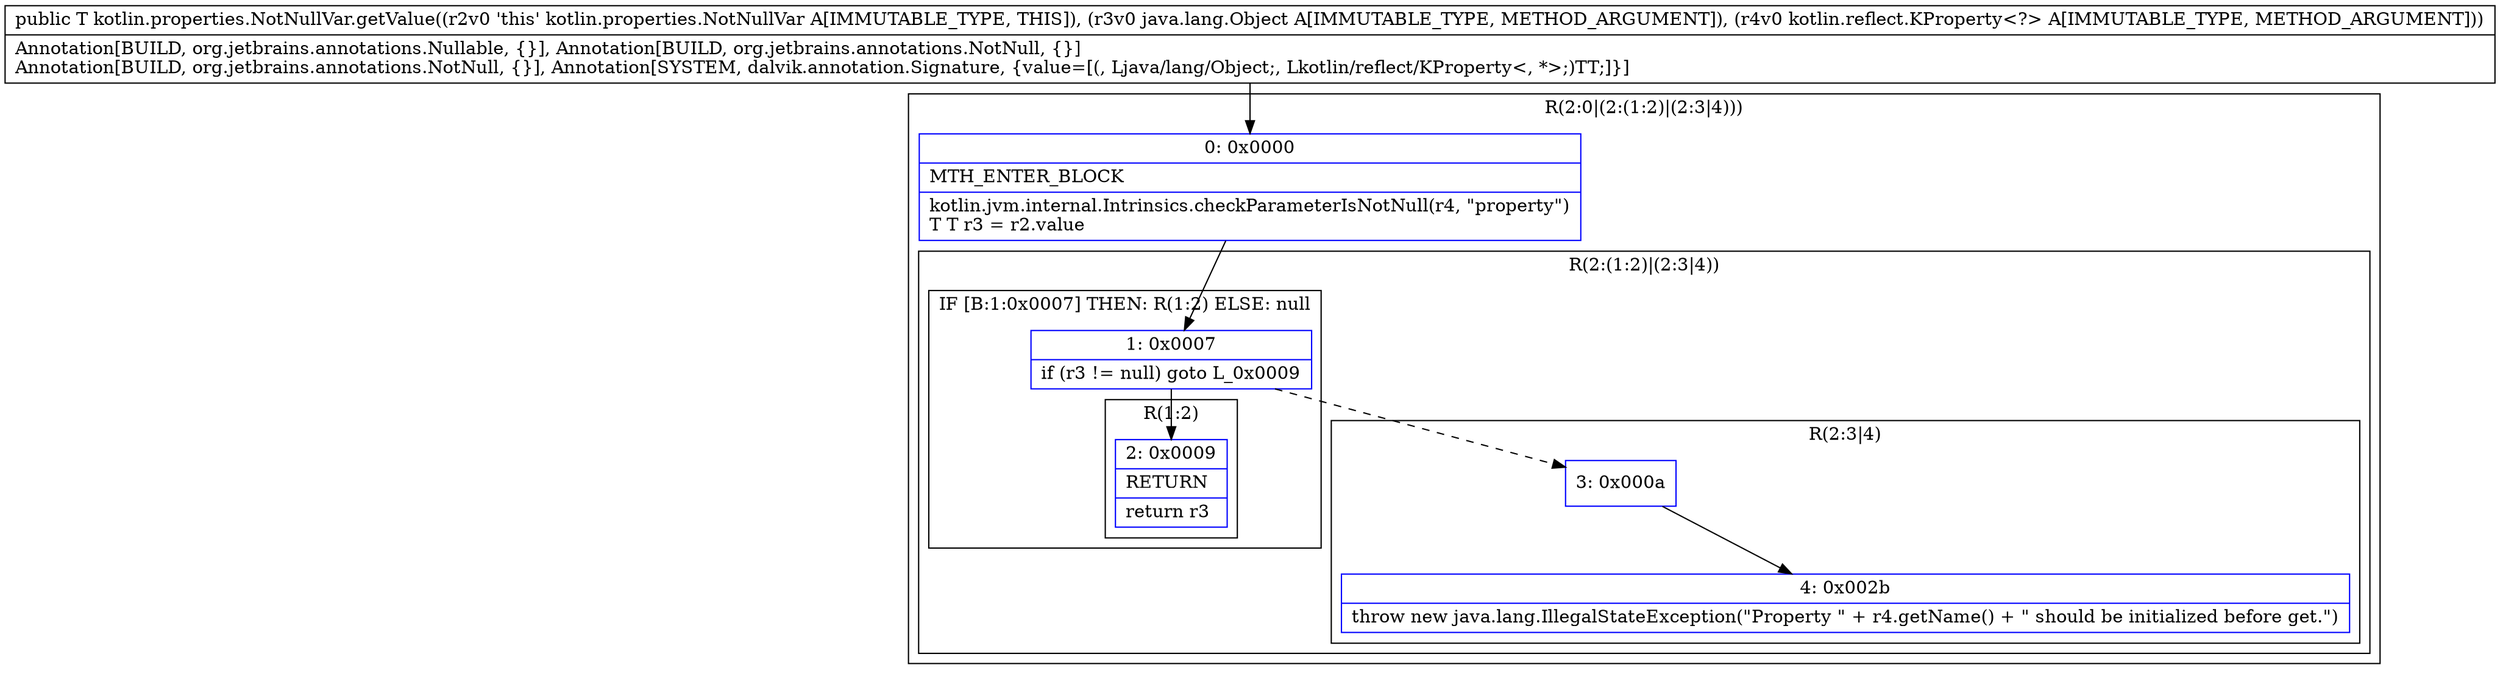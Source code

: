 digraph "CFG forkotlin.properties.NotNullVar.getValue(Ljava\/lang\/Object;Lkotlin\/reflect\/KProperty;)Ljava\/lang\/Object;" {
subgraph cluster_Region_412280579 {
label = "R(2:0|(2:(1:2)|(2:3|4)))";
node [shape=record,color=blue];
Node_0 [shape=record,label="{0\:\ 0x0000|MTH_ENTER_BLOCK\l|kotlin.jvm.internal.Intrinsics.checkParameterIsNotNull(r4, \"property\")\lT T r3 = r2.value\l}"];
subgraph cluster_Region_2061144638 {
label = "R(2:(1:2)|(2:3|4))";
node [shape=record,color=blue];
subgraph cluster_IfRegion_24801319 {
label = "IF [B:1:0x0007] THEN: R(1:2) ELSE: null";
node [shape=record,color=blue];
Node_1 [shape=record,label="{1\:\ 0x0007|if (r3 != null) goto L_0x0009\l}"];
subgraph cluster_Region_1209510302 {
label = "R(1:2)";
node [shape=record,color=blue];
Node_2 [shape=record,label="{2\:\ 0x0009|RETURN\l|return r3\l}"];
}
}
subgraph cluster_Region_2111055385 {
label = "R(2:3|4)";
node [shape=record,color=blue];
Node_3 [shape=record,label="{3\:\ 0x000a}"];
Node_4 [shape=record,label="{4\:\ 0x002b|throw new java.lang.IllegalStateException(\"Property \" + r4.getName() + \" should be initialized before get.\")\l}"];
}
}
}
MethodNode[shape=record,label="{public T kotlin.properties.NotNullVar.getValue((r2v0 'this' kotlin.properties.NotNullVar A[IMMUTABLE_TYPE, THIS]), (r3v0 java.lang.Object A[IMMUTABLE_TYPE, METHOD_ARGUMENT]), (r4v0 kotlin.reflect.KProperty\<?\> A[IMMUTABLE_TYPE, METHOD_ARGUMENT]))  | Annotation[BUILD, org.jetbrains.annotations.Nullable, \{\}], Annotation[BUILD, org.jetbrains.annotations.NotNull, \{\}]\lAnnotation[BUILD, org.jetbrains.annotations.NotNull, \{\}], Annotation[SYSTEM, dalvik.annotation.Signature, \{value=[(, Ljava\/lang\/Object;, Lkotlin\/reflect\/KProperty\<, *\>;)TT;]\}]\l}"];
MethodNode -> Node_0;
Node_0 -> Node_1;
Node_1 -> Node_2;
Node_1 -> Node_3[style=dashed];
Node_3 -> Node_4;
}


